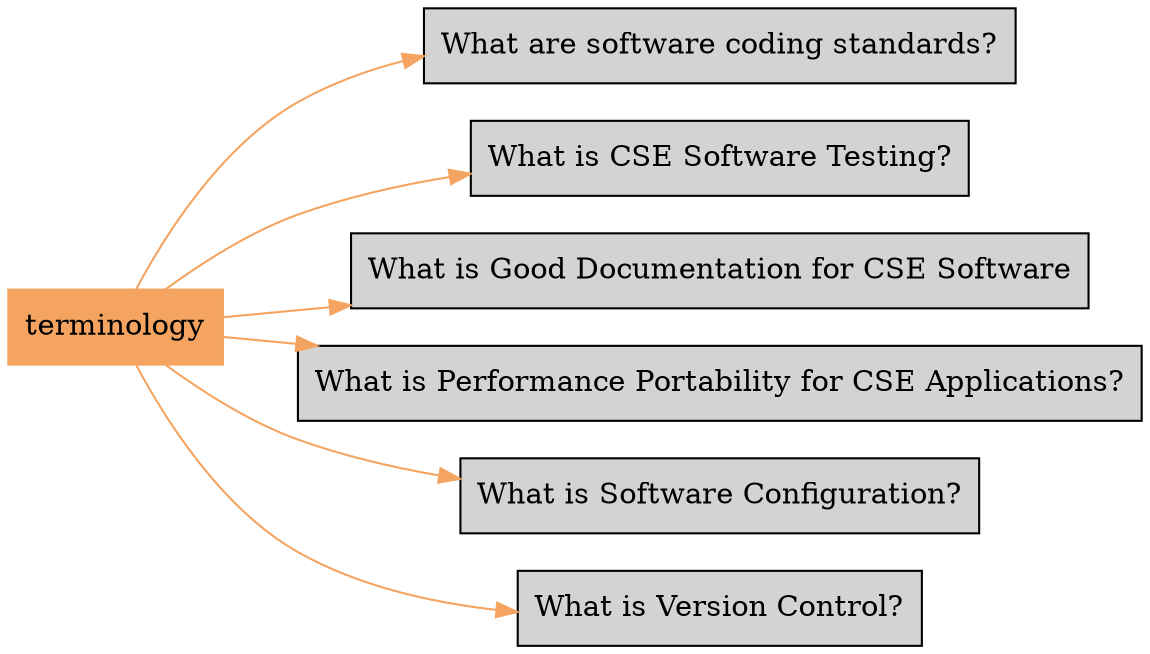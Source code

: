 digraph bettersoftware {
            rankdir = LR;
            ratio = fill;
            node [style=filled];
            node [shape = box];
"terminology" [colorscheme="svg" color="sandybrown"];
"terminology" ->  "WhatAreSwCodingStandards.md" [colorscheme="svg" color="sandybrown"];
"WhatAreSwCodingStandards.md" [label="What are software coding standards?" URL="http://bss.parallactic.com/resources/what-are-software-coding-standards?"]
"terminology" ->  "WhatIsCseSwTesting.md" [colorscheme="svg" color="sandybrown"];
"WhatIsCseSwTesting.md" [label="What is CSE Software Testing?" URL="http://bss.parallactic.com/resources/what-is-cse-software-testing?"]
"terminology" ->  "WhatIsGoodDocumentation.md" [colorscheme="svg" color="sandybrown"];
"WhatIsGoodDocumentation.md" [label="What is Good Documentation for CSE Software" URL="http://bss.parallactic.com/resources/what-is-good-documentation-for-cse-software"]
"terminology" ->  "WhatIsPerfPortabilityForCseApps.md" [colorscheme="svg" color="sandybrown"];
"WhatIsPerfPortabilityForCseApps.md" [label="What is Performance Portability for CSE Applications?" URL="http://bss.parallactic.com/resources/what-is-performance-portability-for-cse-applications?"]
"terminology" ->  "WhatIsSwConfiguration.md" [colorscheme="svg" color="sandybrown"];
"WhatIsSwConfiguration.md" [label="What is Software Configuration?" URL="http://bss.parallactic.com/resources/what-is-software-configuration?"]
"terminology" ->  "WhatIsVersionControl.md" [colorscheme="svg" color="sandybrown"];
"WhatIsVersionControl.md" [label="What is Version Control?" URL="http://bss.parallactic.com/resources/what-is-version-control?"]
}